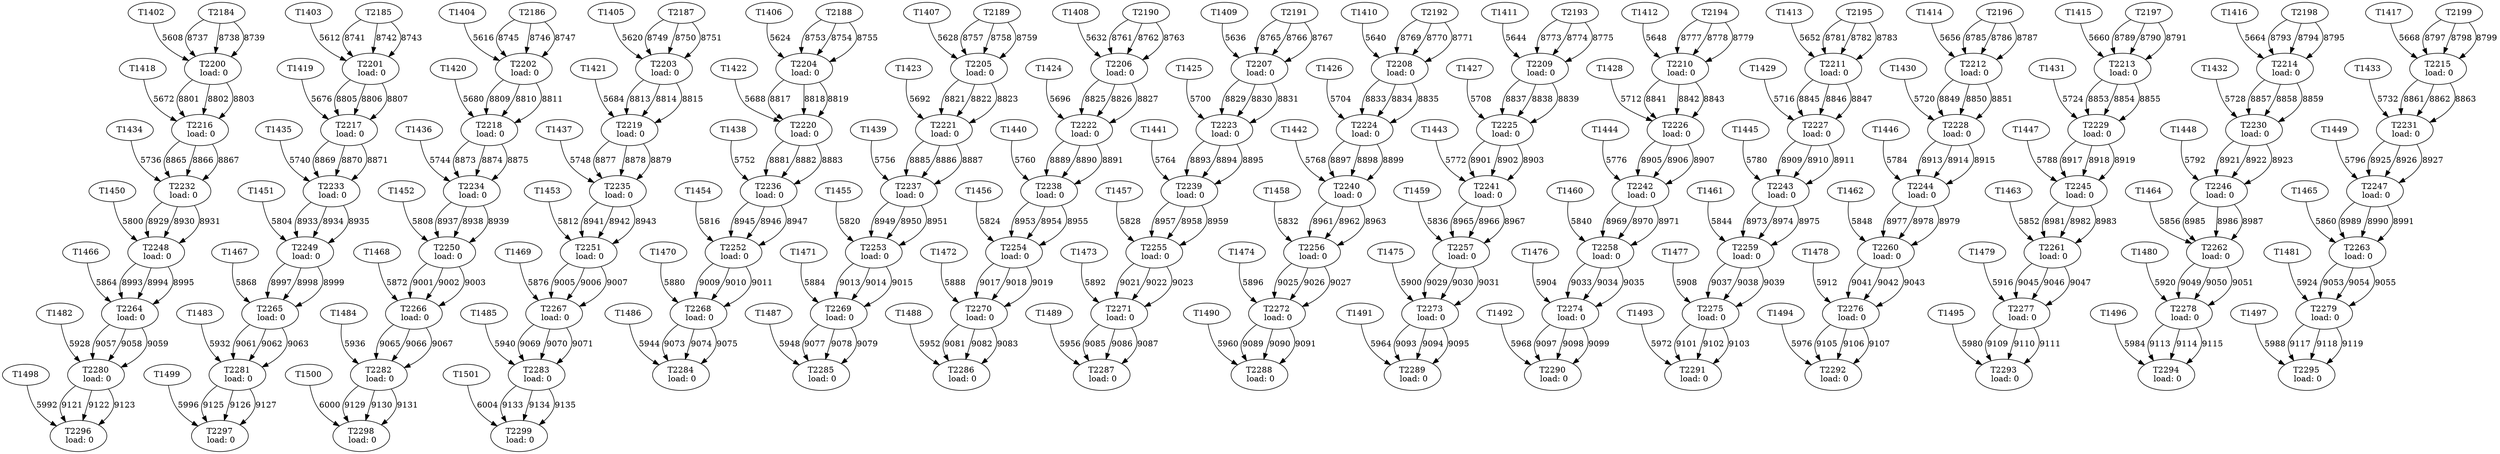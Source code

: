 digraph taskgraph {
	T2200 [label= "T2200\n load: 0"];
	T1402 -> T2200[label=5608];
	T2184 -> T2200[label=8737];
	T2184 -> T2200[label=8738];
	T2184 -> T2200[label=8739];
	T2201 [label= "T2201\n load: 0"];
	T1403 -> T2201[label=5612];
	T2185 -> T2201[label=8741];
	T2185 -> T2201[label=8742];
	T2185 -> T2201[label=8743];
	T2202 [label= "T2202\n load: 0"];
	T1404 -> T2202[label=5616];
	T2186 -> T2202[label=8745];
	T2186 -> T2202[label=8746];
	T2186 -> T2202[label=8747];
	T2203 [label= "T2203\n load: 0"];
	T1405 -> T2203[label=5620];
	T2187 -> T2203[label=8749];
	T2187 -> T2203[label=8750];
	T2187 -> T2203[label=8751];
	T2204 [label= "T2204\n load: 0"];
	T1406 -> T2204[label=5624];
	T2188 -> T2204[label=8753];
	T2188 -> T2204[label=8754];
	T2188 -> T2204[label=8755];
	T2205 [label= "T2205\n load: 0"];
	T1407 -> T2205[label=5628];
	T2189 -> T2205[label=8757];
	T2189 -> T2205[label=8758];
	T2189 -> T2205[label=8759];
	T2206 [label= "T2206\n load: 0"];
	T1408 -> T2206[label=5632];
	T2190 -> T2206[label=8761];
	T2190 -> T2206[label=8762];
	T2190 -> T2206[label=8763];
	T2207 [label= "T2207\n load: 0"];
	T1409 -> T2207[label=5636];
	T2191 -> T2207[label=8765];
	T2191 -> T2207[label=8766];
	T2191 -> T2207[label=8767];
	T2208 [label= "T2208\n load: 0"];
	T1410 -> T2208[label=5640];
	T2192 -> T2208[label=8769];
	T2192 -> T2208[label=8770];
	T2192 -> T2208[label=8771];
	T2209 [label= "T2209\n load: 0"];
	T1411 -> T2209[label=5644];
	T2193 -> T2209[label=8773];
	T2193 -> T2209[label=8774];
	T2193 -> T2209[label=8775];
	T2210 [label= "T2210\n load: 0"];
	T1412 -> T2210[label=5648];
	T2194 -> T2210[label=8777];
	T2194 -> T2210[label=8778];
	T2194 -> T2210[label=8779];
	T2211 [label= "T2211\n load: 0"];
	T1413 -> T2211[label=5652];
	T2195 -> T2211[label=8781];
	T2195 -> T2211[label=8782];
	T2195 -> T2211[label=8783];
	T2212 [label= "T2212\n load: 0"];
	T1414 -> T2212[label=5656];
	T2196 -> T2212[label=8785];
	T2196 -> T2212[label=8786];
	T2196 -> T2212[label=8787];
	T2213 [label= "T2213\n load: 0"];
	T1415 -> T2213[label=5660];
	T2197 -> T2213[label=8789];
	T2197 -> T2213[label=8790];
	T2197 -> T2213[label=8791];
	T2214 [label= "T2214\n load: 0"];
	T1416 -> T2214[label=5664];
	T2198 -> T2214[label=8793];
	T2198 -> T2214[label=8794];
	T2198 -> T2214[label=8795];
	T2215 [label= "T2215\n load: 0"];
	T1417 -> T2215[label=5668];
	T2199 -> T2215[label=8797];
	T2199 -> T2215[label=8798];
	T2199 -> T2215[label=8799];
	T2216 [label= "T2216\n load: 0"];
	T1418 -> T2216[label=5672];
	T2200 -> T2216[label=8801];
	T2200 -> T2216[label=8802];
	T2200 -> T2216[label=8803];
	T2217 [label= "T2217\n load: 0"];
	T1419 -> T2217[label=5676];
	T2201 -> T2217[label=8805];
	T2201 -> T2217[label=8806];
	T2201 -> T2217[label=8807];
	T2218 [label= "T2218\n load: 0"];
	T1420 -> T2218[label=5680];
	T2202 -> T2218[label=8809];
	T2202 -> T2218[label=8810];
	T2202 -> T2218[label=8811];
	T2219 [label= "T2219\n load: 0"];
	T1421 -> T2219[label=5684];
	T2203 -> T2219[label=8813];
	T2203 -> T2219[label=8814];
	T2203 -> T2219[label=8815];
	T2220 [label= "T2220\n load: 0"];
	T1422 -> T2220[label=5688];
	T2204 -> T2220[label=8817];
	T2204 -> T2220[label=8818];
	T2204 -> T2220[label=8819];
	T2221 [label= "T2221\n load: 0"];
	T1423 -> T2221[label=5692];
	T2205 -> T2221[label=8821];
	T2205 -> T2221[label=8822];
	T2205 -> T2221[label=8823];
	T2222 [label= "T2222\n load: 0"];
	T1424 -> T2222[label=5696];
	T2206 -> T2222[label=8825];
	T2206 -> T2222[label=8826];
	T2206 -> T2222[label=8827];
	T2223 [label= "T2223\n load: 0"];
	T1425 -> T2223[label=5700];
	T2207 -> T2223[label=8829];
	T2207 -> T2223[label=8830];
	T2207 -> T2223[label=8831];
	T2224 [label= "T2224\n load: 0"];
	T1426 -> T2224[label=5704];
	T2208 -> T2224[label=8833];
	T2208 -> T2224[label=8834];
	T2208 -> T2224[label=8835];
	T2225 [label= "T2225\n load: 0"];
	T1427 -> T2225[label=5708];
	T2209 -> T2225[label=8837];
	T2209 -> T2225[label=8838];
	T2209 -> T2225[label=8839];
	T2226 [label= "T2226\n load: 0"];
	T1428 -> T2226[label=5712];
	T2210 -> T2226[label=8841];
	T2210 -> T2226[label=8842];
	T2210 -> T2226[label=8843];
	T2227 [label= "T2227\n load: 0"];
	T1429 -> T2227[label=5716];
	T2211 -> T2227[label=8845];
	T2211 -> T2227[label=8846];
	T2211 -> T2227[label=8847];
	T2228 [label= "T2228\n load: 0"];
	T1430 -> T2228[label=5720];
	T2212 -> T2228[label=8849];
	T2212 -> T2228[label=8850];
	T2212 -> T2228[label=8851];
	T2229 [label= "T2229\n load: 0"];
	T1431 -> T2229[label=5724];
	T2213 -> T2229[label=8853];
	T2213 -> T2229[label=8854];
	T2213 -> T2229[label=8855];
	T2230 [label= "T2230\n load: 0"];
	T1432 -> T2230[label=5728];
	T2214 -> T2230[label=8857];
	T2214 -> T2230[label=8858];
	T2214 -> T2230[label=8859];
	T2231 [label= "T2231\n load: 0"];
	T1433 -> T2231[label=5732];
	T2215 -> T2231[label=8861];
	T2215 -> T2231[label=8862];
	T2215 -> T2231[label=8863];
	T2232 [label= "T2232\n load: 0"];
	T1434 -> T2232[label=5736];
	T2216 -> T2232[label=8865];
	T2216 -> T2232[label=8866];
	T2216 -> T2232[label=8867];
	T2233 [label= "T2233\n load: 0"];
	T1435 -> T2233[label=5740];
	T2217 -> T2233[label=8869];
	T2217 -> T2233[label=8870];
	T2217 -> T2233[label=8871];
	T2234 [label= "T2234\n load: 0"];
	T1436 -> T2234[label=5744];
	T2218 -> T2234[label=8873];
	T2218 -> T2234[label=8874];
	T2218 -> T2234[label=8875];
	T2235 [label= "T2235\n load: 0"];
	T1437 -> T2235[label=5748];
	T2219 -> T2235[label=8877];
	T2219 -> T2235[label=8878];
	T2219 -> T2235[label=8879];
	T2236 [label= "T2236\n load: 0"];
	T1438 -> T2236[label=5752];
	T2220 -> T2236[label=8881];
	T2220 -> T2236[label=8882];
	T2220 -> T2236[label=8883];
	T2237 [label= "T2237\n load: 0"];
	T1439 -> T2237[label=5756];
	T2221 -> T2237[label=8885];
	T2221 -> T2237[label=8886];
	T2221 -> T2237[label=8887];
	T2238 [label= "T2238\n load: 0"];
	T1440 -> T2238[label=5760];
	T2222 -> T2238[label=8889];
	T2222 -> T2238[label=8890];
	T2222 -> T2238[label=8891];
	T2239 [label= "T2239\n load: 0"];
	T1441 -> T2239[label=5764];
	T2223 -> T2239[label=8893];
	T2223 -> T2239[label=8894];
	T2223 -> T2239[label=8895];
	T2240 [label= "T2240\n load: 0"];
	T1442 -> T2240[label=5768];
	T2224 -> T2240[label=8897];
	T2224 -> T2240[label=8898];
	T2224 -> T2240[label=8899];
	T2241 [label= "T2241\n load: 0"];
	T1443 -> T2241[label=5772];
	T2225 -> T2241[label=8901];
	T2225 -> T2241[label=8902];
	T2225 -> T2241[label=8903];
	T2242 [label= "T2242\n load: 0"];
	T1444 -> T2242[label=5776];
	T2226 -> T2242[label=8905];
	T2226 -> T2242[label=8906];
	T2226 -> T2242[label=8907];
	T2243 [label= "T2243\n load: 0"];
	T1445 -> T2243[label=5780];
	T2227 -> T2243[label=8909];
	T2227 -> T2243[label=8910];
	T2227 -> T2243[label=8911];
	T2244 [label= "T2244\n load: 0"];
	T1446 -> T2244[label=5784];
	T2228 -> T2244[label=8913];
	T2228 -> T2244[label=8914];
	T2228 -> T2244[label=8915];
	T2245 [label= "T2245\n load: 0"];
	T1447 -> T2245[label=5788];
	T2229 -> T2245[label=8917];
	T2229 -> T2245[label=8918];
	T2229 -> T2245[label=8919];
	T2246 [label= "T2246\n load: 0"];
	T1448 -> T2246[label=5792];
	T2230 -> T2246[label=8921];
	T2230 -> T2246[label=8922];
	T2230 -> T2246[label=8923];
	T2247 [label= "T2247\n load: 0"];
	T1449 -> T2247[label=5796];
	T2231 -> T2247[label=8925];
	T2231 -> T2247[label=8926];
	T2231 -> T2247[label=8927];
	T2248 [label= "T2248\n load: 0"];
	T1450 -> T2248[label=5800];
	T2232 -> T2248[label=8929];
	T2232 -> T2248[label=8930];
	T2232 -> T2248[label=8931];
	T2249 [label= "T2249\n load: 0"];
	T1451 -> T2249[label=5804];
	T2233 -> T2249[label=8933];
	T2233 -> T2249[label=8934];
	T2233 -> T2249[label=8935];
	T2250 [label= "T2250\n load: 0"];
	T1452 -> T2250[label=5808];
	T2234 -> T2250[label=8937];
	T2234 -> T2250[label=8938];
	T2234 -> T2250[label=8939];
	T2251 [label= "T2251\n load: 0"];
	T1453 -> T2251[label=5812];
	T2235 -> T2251[label=8941];
	T2235 -> T2251[label=8942];
	T2235 -> T2251[label=8943];
	T2252 [label= "T2252\n load: 0"];
	T1454 -> T2252[label=5816];
	T2236 -> T2252[label=8945];
	T2236 -> T2252[label=8946];
	T2236 -> T2252[label=8947];
	T2253 [label= "T2253\n load: 0"];
	T1455 -> T2253[label=5820];
	T2237 -> T2253[label=8949];
	T2237 -> T2253[label=8950];
	T2237 -> T2253[label=8951];
	T2254 [label= "T2254\n load: 0"];
	T1456 -> T2254[label=5824];
	T2238 -> T2254[label=8953];
	T2238 -> T2254[label=8954];
	T2238 -> T2254[label=8955];
	T2255 [label= "T2255\n load: 0"];
	T1457 -> T2255[label=5828];
	T2239 -> T2255[label=8957];
	T2239 -> T2255[label=8958];
	T2239 -> T2255[label=8959];
	T2256 [label= "T2256\n load: 0"];
	T1458 -> T2256[label=5832];
	T2240 -> T2256[label=8961];
	T2240 -> T2256[label=8962];
	T2240 -> T2256[label=8963];
	T2257 [label= "T2257\n load: 0"];
	T1459 -> T2257[label=5836];
	T2241 -> T2257[label=8965];
	T2241 -> T2257[label=8966];
	T2241 -> T2257[label=8967];
	T2258 [label= "T2258\n load: 0"];
	T1460 -> T2258[label=5840];
	T2242 -> T2258[label=8969];
	T2242 -> T2258[label=8970];
	T2242 -> T2258[label=8971];
	T2259 [label= "T2259\n load: 0"];
	T1461 -> T2259[label=5844];
	T2243 -> T2259[label=8973];
	T2243 -> T2259[label=8974];
	T2243 -> T2259[label=8975];
	T2260 [label= "T2260\n load: 0"];
	T1462 -> T2260[label=5848];
	T2244 -> T2260[label=8977];
	T2244 -> T2260[label=8978];
	T2244 -> T2260[label=8979];
	T2261 [label= "T2261\n load: 0"];
	T1463 -> T2261[label=5852];
	T2245 -> T2261[label=8981];
	T2245 -> T2261[label=8982];
	T2245 -> T2261[label=8983];
	T2262 [label= "T2262\n load: 0"];
	T1464 -> T2262[label=5856];
	T2246 -> T2262[label=8985];
	T2246 -> T2262[label=8986];
	T2246 -> T2262[label=8987];
	T2263 [label= "T2263\n load: 0"];
	T1465 -> T2263[label=5860];
	T2247 -> T2263[label=8989];
	T2247 -> T2263[label=8990];
	T2247 -> T2263[label=8991];
	T2264 [label= "T2264\n load: 0"];
	T1466 -> T2264[label=5864];
	T2248 -> T2264[label=8993];
	T2248 -> T2264[label=8994];
	T2248 -> T2264[label=8995];
	T2265 [label= "T2265\n load: 0"];
	T1467 -> T2265[label=5868];
	T2249 -> T2265[label=8997];
	T2249 -> T2265[label=8998];
	T2249 -> T2265[label=8999];
	T2266 [label= "T2266\n load: 0"];
	T1468 -> T2266[label=5872];
	T2250 -> T2266[label=9001];
	T2250 -> T2266[label=9002];
	T2250 -> T2266[label=9003];
	T2267 [label= "T2267\n load: 0"];
	T1469 -> T2267[label=5876];
	T2251 -> T2267[label=9005];
	T2251 -> T2267[label=9006];
	T2251 -> T2267[label=9007];
	T2268 [label= "T2268\n load: 0"];
	T1470 -> T2268[label=5880];
	T2252 -> T2268[label=9009];
	T2252 -> T2268[label=9010];
	T2252 -> T2268[label=9011];
	T2269 [label= "T2269\n load: 0"];
	T1471 -> T2269[label=5884];
	T2253 -> T2269[label=9013];
	T2253 -> T2269[label=9014];
	T2253 -> T2269[label=9015];
	T2270 [label= "T2270\n load: 0"];
	T1472 -> T2270[label=5888];
	T2254 -> T2270[label=9017];
	T2254 -> T2270[label=9018];
	T2254 -> T2270[label=9019];
	T2271 [label= "T2271\n load: 0"];
	T1473 -> T2271[label=5892];
	T2255 -> T2271[label=9021];
	T2255 -> T2271[label=9022];
	T2255 -> T2271[label=9023];
	T2272 [label= "T2272\n load: 0"];
	T1474 -> T2272[label=5896];
	T2256 -> T2272[label=9025];
	T2256 -> T2272[label=9026];
	T2256 -> T2272[label=9027];
	T2273 [label= "T2273\n load: 0"];
	T1475 -> T2273[label=5900];
	T2257 -> T2273[label=9029];
	T2257 -> T2273[label=9030];
	T2257 -> T2273[label=9031];
	T2274 [label= "T2274\n load: 0"];
	T1476 -> T2274[label=5904];
	T2258 -> T2274[label=9033];
	T2258 -> T2274[label=9034];
	T2258 -> T2274[label=9035];
	T2275 [label= "T2275\n load: 0"];
	T1477 -> T2275[label=5908];
	T2259 -> T2275[label=9037];
	T2259 -> T2275[label=9038];
	T2259 -> T2275[label=9039];
	T2276 [label= "T2276\n load: 0"];
	T1478 -> T2276[label=5912];
	T2260 -> T2276[label=9041];
	T2260 -> T2276[label=9042];
	T2260 -> T2276[label=9043];
	T2277 [label= "T2277\n load: 0"];
	T1479 -> T2277[label=5916];
	T2261 -> T2277[label=9045];
	T2261 -> T2277[label=9046];
	T2261 -> T2277[label=9047];
	T2278 [label= "T2278\n load: 0"];
	T1480 -> T2278[label=5920];
	T2262 -> T2278[label=9049];
	T2262 -> T2278[label=9050];
	T2262 -> T2278[label=9051];
	T2279 [label= "T2279\n load: 0"];
	T1481 -> T2279[label=5924];
	T2263 -> T2279[label=9053];
	T2263 -> T2279[label=9054];
	T2263 -> T2279[label=9055];
	T2280 [label= "T2280\n load: 0"];
	T1482 -> T2280[label=5928];
	T2264 -> T2280[label=9057];
	T2264 -> T2280[label=9058];
	T2264 -> T2280[label=9059];
	T2281 [label= "T2281\n load: 0"];
	T1483 -> T2281[label=5932];
	T2265 -> T2281[label=9061];
	T2265 -> T2281[label=9062];
	T2265 -> T2281[label=9063];
	T2282 [label= "T2282\n load: 0"];
	T1484 -> T2282[label=5936];
	T2266 -> T2282[label=9065];
	T2266 -> T2282[label=9066];
	T2266 -> T2282[label=9067];
	T2283 [label= "T2283\n load: 0"];
	T1485 -> T2283[label=5940];
	T2267 -> T2283[label=9069];
	T2267 -> T2283[label=9070];
	T2267 -> T2283[label=9071];
	T2284 [label= "T2284\n load: 0"];
	T1486 -> T2284[label=5944];
	T2268 -> T2284[label=9073];
	T2268 -> T2284[label=9074];
	T2268 -> T2284[label=9075];
	T2285 [label= "T2285\n load: 0"];
	T1487 -> T2285[label=5948];
	T2269 -> T2285[label=9077];
	T2269 -> T2285[label=9078];
	T2269 -> T2285[label=9079];
	T2286 [label= "T2286\n load: 0"];
	T1488 -> T2286[label=5952];
	T2270 -> T2286[label=9081];
	T2270 -> T2286[label=9082];
	T2270 -> T2286[label=9083];
	T2287 [label= "T2287\n load: 0"];
	T1489 -> T2287[label=5956];
	T2271 -> T2287[label=9085];
	T2271 -> T2287[label=9086];
	T2271 -> T2287[label=9087];
	T2288 [label= "T2288\n load: 0"];
	T1490 -> T2288[label=5960];
	T2272 -> T2288[label=9089];
	T2272 -> T2288[label=9090];
	T2272 -> T2288[label=9091];
	T2289 [label= "T2289\n load: 0"];
	T1491 -> T2289[label=5964];
	T2273 -> T2289[label=9093];
	T2273 -> T2289[label=9094];
	T2273 -> T2289[label=9095];
	T2290 [label= "T2290\n load: 0"];
	T1492 -> T2290[label=5968];
	T2274 -> T2290[label=9097];
	T2274 -> T2290[label=9098];
	T2274 -> T2290[label=9099];
	T2291 [label= "T2291\n load: 0"];
	T1493 -> T2291[label=5972];
	T2275 -> T2291[label=9101];
	T2275 -> T2291[label=9102];
	T2275 -> T2291[label=9103];
	T2292 [label= "T2292\n load: 0"];
	T1494 -> T2292[label=5976];
	T2276 -> T2292[label=9105];
	T2276 -> T2292[label=9106];
	T2276 -> T2292[label=9107];
	T2293 [label= "T2293\n load: 0"];
	T1495 -> T2293[label=5980];
	T2277 -> T2293[label=9109];
	T2277 -> T2293[label=9110];
	T2277 -> T2293[label=9111];
	T2294 [label= "T2294\n load: 0"];
	T1496 -> T2294[label=5984];
	T2278 -> T2294[label=9113];
	T2278 -> T2294[label=9114];
	T2278 -> T2294[label=9115];
	T2295 [label= "T2295\n load: 0"];
	T1497 -> T2295[label=5988];
	T2279 -> T2295[label=9117];
	T2279 -> T2295[label=9118];
	T2279 -> T2295[label=9119];
	T2296 [label= "T2296\n load: 0"];
	T1498 -> T2296[label=5992];
	T2280 -> T2296[label=9121];
	T2280 -> T2296[label=9122];
	T2280 -> T2296[label=9123];
	T2297 [label= "T2297\n load: 0"];
	T1499 -> T2297[label=5996];
	T2281 -> T2297[label=9125];
	T2281 -> T2297[label=9126];
	T2281 -> T2297[label=9127];
	T2298 [label= "T2298\n load: 0"];
	T1500 -> T2298[label=6000];
	T2282 -> T2298[label=9129];
	T2282 -> T2298[label=9130];
	T2282 -> T2298[label=9131];
	T2299 [label= "T2299\n load: 0"];
	T1501 -> T2299[label=6004];
	T2283 -> T2299[label=9133];
	T2283 -> T2299[label=9134];
	T2283 -> T2299[label=9135];
}